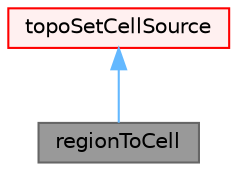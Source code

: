 digraph "regionToCell"
{
 // LATEX_PDF_SIZE
  bgcolor="transparent";
  edge [fontname=Helvetica,fontsize=10,labelfontname=Helvetica,labelfontsize=10];
  node [fontname=Helvetica,fontsize=10,shape=box,height=0.2,width=0.4];
  Node1 [id="Node000001",label="regionToCell",height=0.2,width=0.4,color="gray40", fillcolor="grey60", style="filled", fontcolor="black",tooltip="A topoSetCellSource to select cells belonging to a topologically connected region (that contains give..."];
  Node2 -> Node1 [id="edge1_Node000001_Node000002",dir="back",color="steelblue1",style="solid",tooltip=" "];
  Node2 [id="Node000002",label="topoSetCellSource",height=0.2,width=0.4,color="red", fillcolor="#FFF0F0", style="filled",URL="$classFoam_1_1topoSetCellSource.html",tooltip="The topoSetCellSource is a intermediate class for handling topoSet sources for selecting cells."];
}
